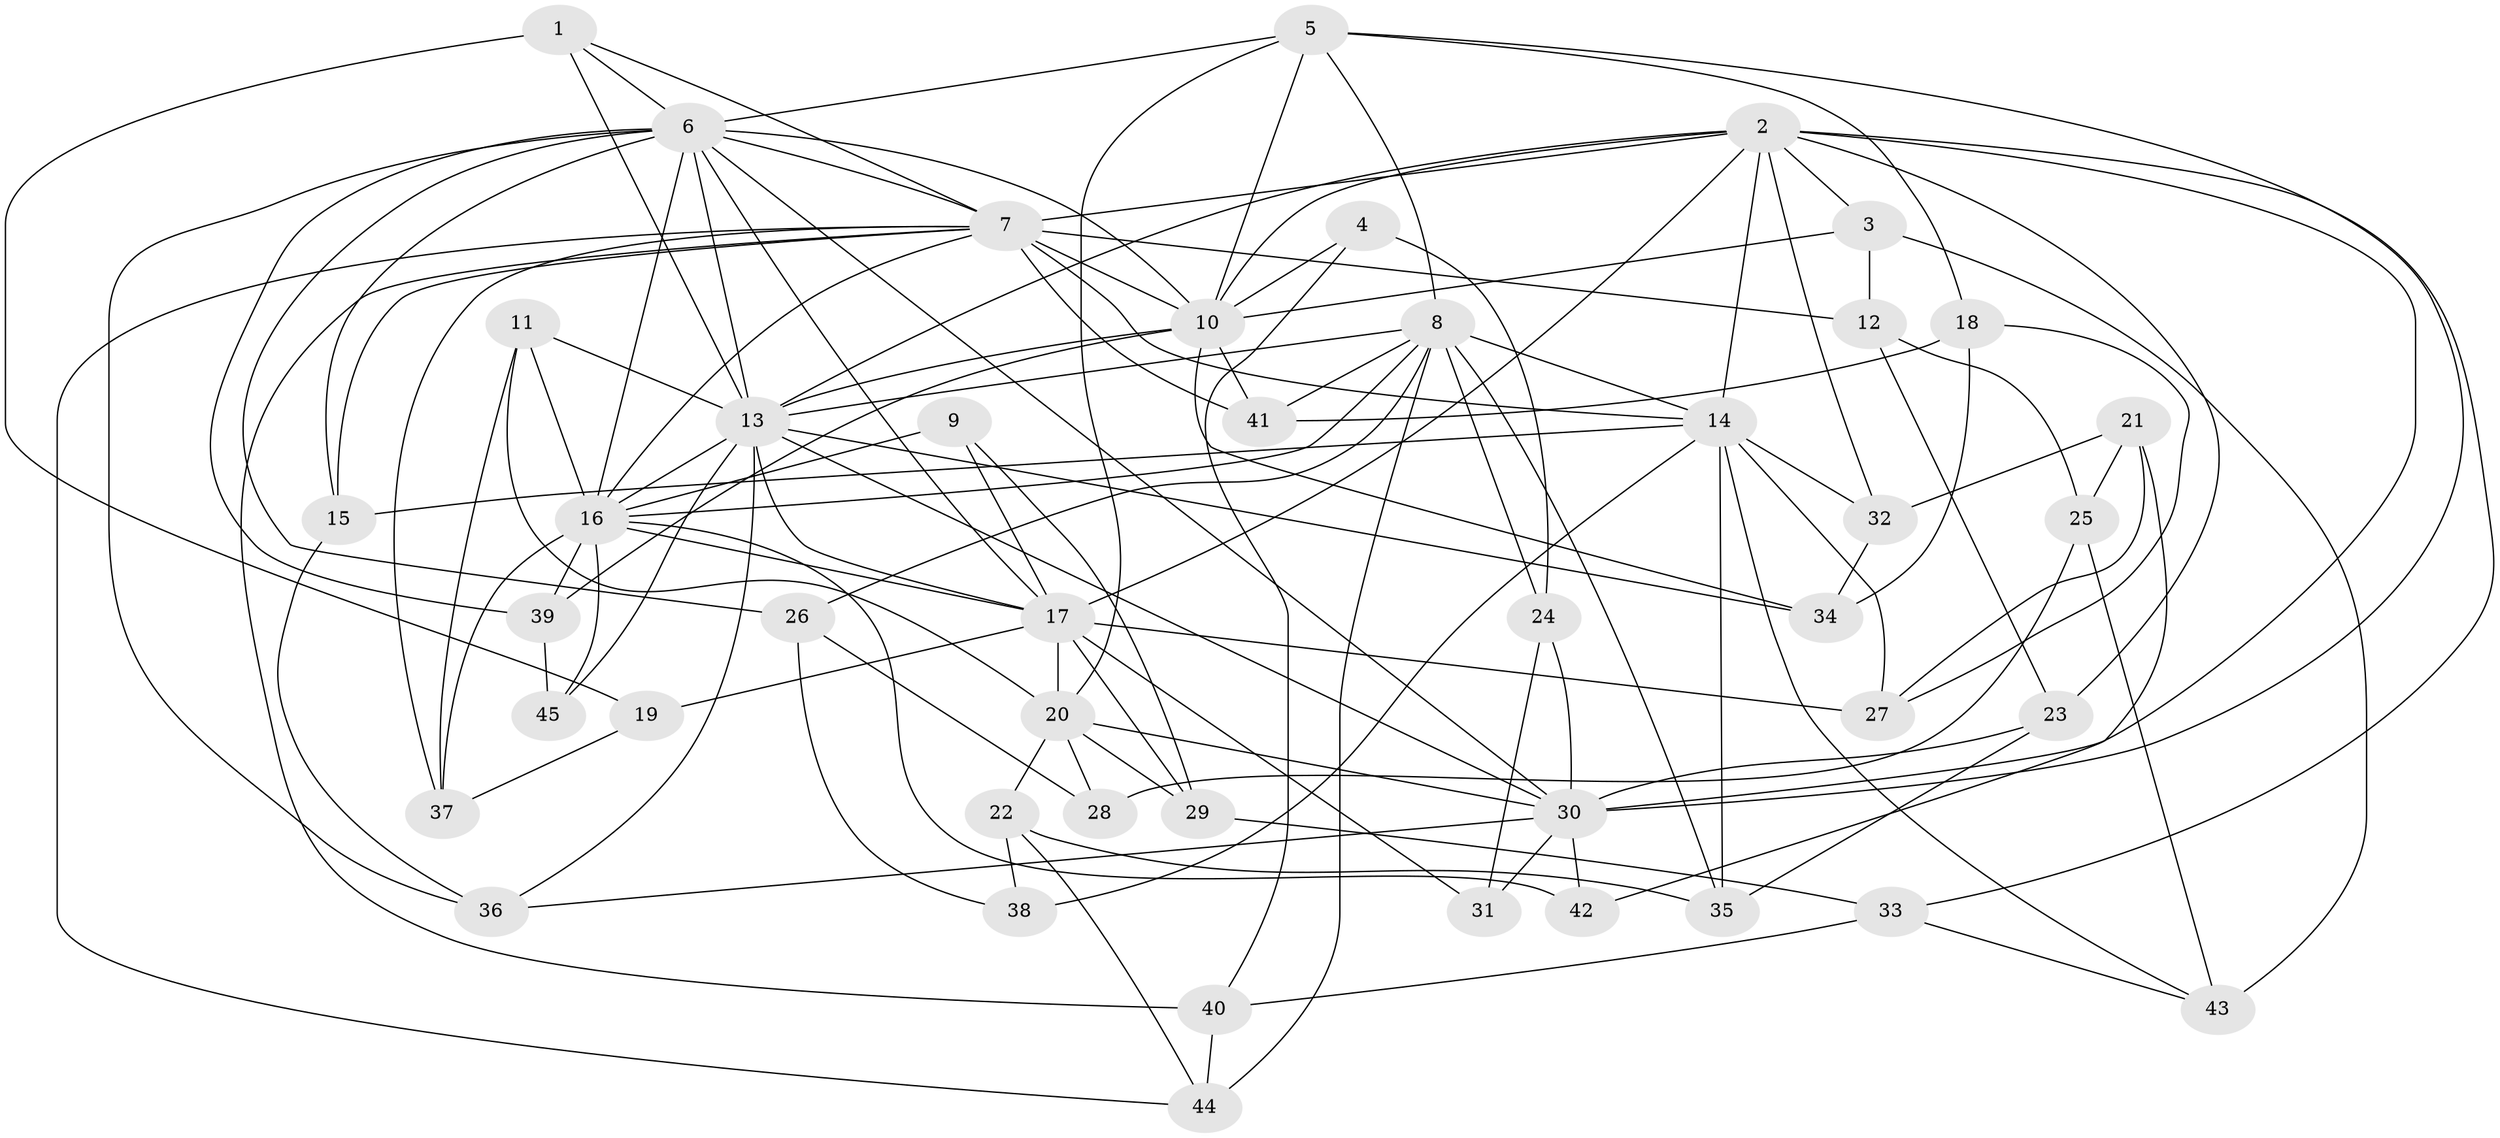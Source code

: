// original degree distribution, {4: 1.0}
// Generated by graph-tools (version 1.1) at 2025/38/03/09/25 02:38:02]
// undirected, 45 vertices, 121 edges
graph export_dot {
graph [start="1"]
  node [color=gray90,style=filled];
  1;
  2;
  3;
  4;
  5;
  6;
  7;
  8;
  9;
  10;
  11;
  12;
  13;
  14;
  15;
  16;
  17;
  18;
  19;
  20;
  21;
  22;
  23;
  24;
  25;
  26;
  27;
  28;
  29;
  30;
  31;
  32;
  33;
  34;
  35;
  36;
  37;
  38;
  39;
  40;
  41;
  42;
  43;
  44;
  45;
  1 -- 6 [weight=1.0];
  1 -- 7 [weight=1.0];
  1 -- 13 [weight=1.0];
  1 -- 19 [weight=1.0];
  2 -- 3 [weight=1.0];
  2 -- 7 [weight=1.0];
  2 -- 10 [weight=1.0];
  2 -- 13 [weight=1.0];
  2 -- 14 [weight=1.0];
  2 -- 17 [weight=1.0];
  2 -- 23 [weight=1.0];
  2 -- 30 [weight=1.0];
  2 -- 32 [weight=1.0];
  2 -- 33 [weight=1.0];
  3 -- 10 [weight=1.0];
  3 -- 12 [weight=1.0];
  3 -- 43 [weight=1.0];
  4 -- 10 [weight=2.0];
  4 -- 24 [weight=1.0];
  4 -- 40 [weight=1.0];
  5 -- 6 [weight=1.0];
  5 -- 8 [weight=2.0];
  5 -- 10 [weight=2.0];
  5 -- 18 [weight=1.0];
  5 -- 20 [weight=1.0];
  5 -- 30 [weight=1.0];
  6 -- 7 [weight=1.0];
  6 -- 10 [weight=1.0];
  6 -- 13 [weight=1.0];
  6 -- 15 [weight=1.0];
  6 -- 16 [weight=1.0];
  6 -- 17 [weight=1.0];
  6 -- 26 [weight=1.0];
  6 -- 30 [weight=1.0];
  6 -- 36 [weight=1.0];
  6 -- 39 [weight=1.0];
  7 -- 10 [weight=1.0];
  7 -- 12 [weight=1.0];
  7 -- 14 [weight=1.0];
  7 -- 15 [weight=1.0];
  7 -- 16 [weight=1.0];
  7 -- 37 [weight=1.0];
  7 -- 40 [weight=1.0];
  7 -- 41 [weight=1.0];
  7 -- 44 [weight=1.0];
  8 -- 13 [weight=1.0];
  8 -- 14 [weight=1.0];
  8 -- 16 [weight=1.0];
  8 -- 24 [weight=1.0];
  8 -- 26 [weight=1.0];
  8 -- 35 [weight=1.0];
  8 -- 41 [weight=1.0];
  8 -- 44 [weight=1.0];
  9 -- 16 [weight=1.0];
  9 -- 17 [weight=2.0];
  9 -- 29 [weight=1.0];
  10 -- 13 [weight=1.0];
  10 -- 34 [weight=1.0];
  10 -- 39 [weight=1.0];
  10 -- 41 [weight=1.0];
  11 -- 13 [weight=1.0];
  11 -- 16 [weight=1.0];
  11 -- 20 [weight=1.0];
  11 -- 37 [weight=1.0];
  12 -- 23 [weight=1.0];
  12 -- 25 [weight=1.0];
  13 -- 16 [weight=1.0];
  13 -- 17 [weight=1.0];
  13 -- 30 [weight=1.0];
  13 -- 34 [weight=1.0];
  13 -- 36 [weight=1.0];
  13 -- 45 [weight=1.0];
  14 -- 15 [weight=1.0];
  14 -- 27 [weight=1.0];
  14 -- 32 [weight=1.0];
  14 -- 35 [weight=1.0];
  14 -- 38 [weight=2.0];
  14 -- 43 [weight=1.0];
  15 -- 36 [weight=1.0];
  16 -- 17 [weight=1.0];
  16 -- 37 [weight=1.0];
  16 -- 39 [weight=1.0];
  16 -- 42 [weight=1.0];
  16 -- 45 [weight=2.0];
  17 -- 19 [weight=2.0];
  17 -- 20 [weight=1.0];
  17 -- 27 [weight=1.0];
  17 -- 29 [weight=1.0];
  17 -- 31 [weight=1.0];
  18 -- 27 [weight=1.0];
  18 -- 34 [weight=1.0];
  18 -- 41 [weight=1.0];
  19 -- 37 [weight=1.0];
  20 -- 22 [weight=1.0];
  20 -- 28 [weight=2.0];
  20 -- 29 [weight=1.0];
  20 -- 30 [weight=1.0];
  21 -- 25 [weight=1.0];
  21 -- 27 [weight=1.0];
  21 -- 32 [weight=1.0];
  21 -- 42 [weight=1.0];
  22 -- 35 [weight=1.0];
  22 -- 38 [weight=1.0];
  22 -- 44 [weight=1.0];
  23 -- 30 [weight=1.0];
  23 -- 35 [weight=1.0];
  24 -- 30 [weight=1.0];
  24 -- 31 [weight=1.0];
  25 -- 28 [weight=1.0];
  25 -- 43 [weight=1.0];
  26 -- 28 [weight=1.0];
  26 -- 38 [weight=1.0];
  29 -- 33 [weight=1.0];
  30 -- 31 [weight=2.0];
  30 -- 36 [weight=1.0];
  30 -- 42 [weight=2.0];
  32 -- 34 [weight=1.0];
  33 -- 40 [weight=1.0];
  33 -- 43 [weight=1.0];
  39 -- 45 [weight=1.0];
  40 -- 44 [weight=1.0];
}

